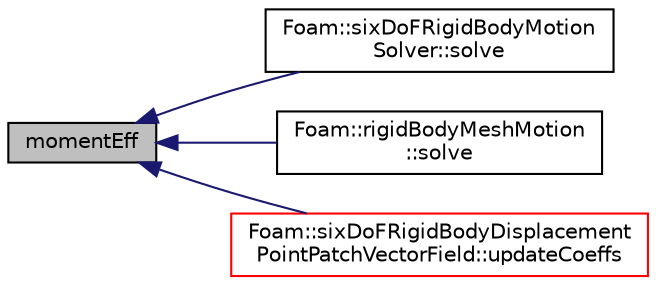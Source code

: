 digraph "momentEff"
{
  bgcolor="transparent";
  edge [fontname="Helvetica",fontsize="10",labelfontname="Helvetica",labelfontsize="10"];
  node [fontname="Helvetica",fontsize="10",shape=record];
  rankdir="LR";
  Node1 [label="momentEff",height=0.2,width=0.4,color="black", fillcolor="grey75", style="filled", fontcolor="black"];
  Node1 -> Node2 [dir="back",color="midnightblue",fontsize="10",style="solid",fontname="Helvetica"];
  Node2 [label="Foam::sixDoFRigidBodyMotion\lSolver::solve",height=0.2,width=0.4,color="black",URL="$a02408.html#af7d39f0eac0af0ed5785935ac72a1e7d",tooltip="Solve for motion. "];
  Node1 -> Node3 [dir="back",color="midnightblue",fontsize="10",style="solid",fontname="Helvetica"];
  Node3 [label="Foam::rigidBodyMeshMotion\l::solve",height=0.2,width=0.4,color="black",URL="$a02266.html#af7d39f0eac0af0ed5785935ac72a1e7d",tooltip="Solve for motion. "];
  Node1 -> Node4 [dir="back",color="midnightblue",fontsize="10",style="solid",fontname="Helvetica"];
  Node4 [label="Foam::sixDoFRigidBodyDisplacement\lPointPatchVectorField::updateCoeffs",height=0.2,width=0.4,color="red",URL="$a02404.html#a7e24eafac629d3733181cd942d4c902f",tooltip="Update the coefficients associated with the patch field. "];
}
